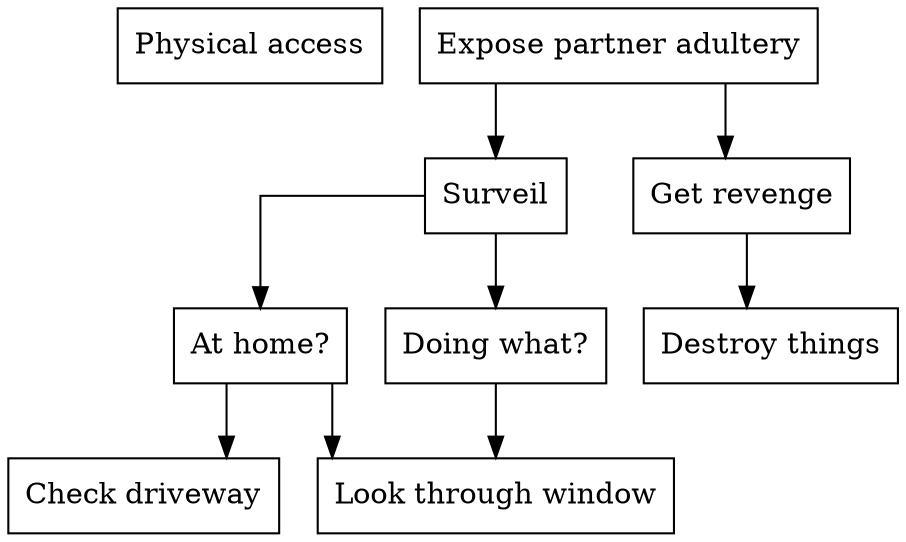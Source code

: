 digraph finite_state_machine {
  node [shape = rectangle];
  graph [splines=ortho];

  attack[label="Physical access"];
  root[label = "Expose partner adultery",shape=AND];

  surveil[label="Surveil",shape=OR];
  root->surveil;

    at_home[label="At home?",shape=OR];
    surveil->at_home

      check_driveway[label="Check driveway"];
      at_home->check_driveway;

      look_window[label="Look through window"];
      at_home->look_window;

    doing_what[label="Doing what?"];
    surveil->doing_what;

      doing_what->look_window;

  revenge[label="Get revenge"];
  root->revenge;

    destroy_things[label="Destroy things"];
    revenge->destroy_things;
}
